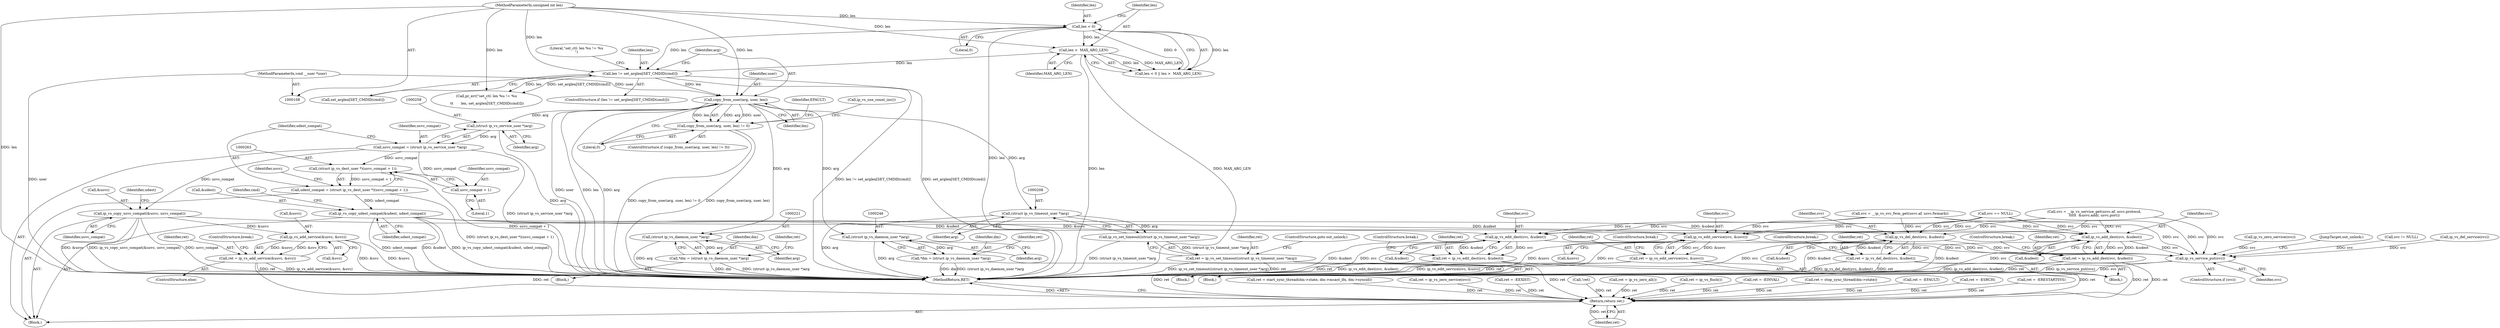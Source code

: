 digraph "0_linux_04bcef2a83f40c6db24222b27a52892cba39dffb_0@API" {
"1000170" [label="(Call,copy_from_user(arg, user, len))"];
"1000111" [label="(MethodParameterIn,void __user *user)"];
"1000151" [label="(Call,len != set_arglen[SET_CMDID(cmd)])"];
"1000141" [label="(Call,len < 0)"];
"1000112" [label="(MethodParameterIn,unsigned int len)"];
"1000144" [label="(Call,len >  MAX_ARG_LEN)"];
"1000169" [label="(Call,copy_from_user(arg, user, len) != 0)"];
"1000207" [label="(Call,(struct ip_vs_timeout_user *)arg)"];
"1000206" [label="(Call,ip_vs_set_timeout((struct ip_vs_timeout_user *)arg))"];
"1000204" [label="(Call,ret = ip_vs_set_timeout((struct ip_vs_timeout_user *)arg))"];
"1000476" [label="(Return,return ret;)"];
"1000220" [label="(Call,(struct ip_vs_daemon_user *)arg)"];
"1000218" [label="(Call,*dm = (struct ip_vs_daemon_user *)arg)"];
"1000245" [label="(Call,(struct ip_vs_daemon_user *)arg)"];
"1000243" [label="(Call,*dm = (struct ip_vs_daemon_user *)arg)"];
"1000257" [label="(Call,(struct ip_vs_service_user *)arg)"];
"1000255" [label="(Call,usvc_compat = (struct ip_vs_service_user *)arg)"];
"1000262" [label="(Call,(struct ip_vs_dest_user *)(usvc_compat + 1))"];
"1000260" [label="(Call,udest_compat = (struct ip_vs_dest_user *)(usvc_compat + 1))"];
"1000271" [label="(Call,ip_vs_copy_udest_compat(&udest, udest_compat))"];
"1000440" [label="(Call,ip_vs_add_dest(svc, &udest))"];
"1000438" [label="(Call,ret = ip_vs_add_dest(svc, &udest))"];
"1000468" [label="(Call,ip_vs_service_put(svc))"];
"1000448" [label="(Call,ip_vs_edit_dest(svc, &udest))"];
"1000446" [label="(Call,ret = ip_vs_edit_dest(svc, &udest))"];
"1000456" [label="(Call,ip_vs_del_dest(svc, &udest))"];
"1000454" [label="(Call,ret = ip_vs_del_dest(svc, &udest))"];
"1000264" [label="(Call,usvc_compat + 1)"];
"1000267" [label="(Call,ip_vs_copy_usvc_compat(&usvc, usvc_compat))"];
"1000407" [label="(Call,ip_vs_add_service(&usvc, &svc))"];
"1000405" [label="(Call,ret = ip_vs_add_service(&usvc, &svc))"];
"1000416" [label="(Call,ip_vs_edit_service(svc, &usvc))"];
"1000414" [label="(Call,ret = ip_vs_edit_service(svc, &usvc))"];
"1000173" [label="(Identifier,len)"];
"1000169" [label="(Call,copy_from_user(arg, user, len) != 0)"];
"1000168" [label="(ControlStructure,if (copy_from_user(arg, user, len) != 0))"];
"1000223" [label="(Call,ret = start_sync_thread(dm->state, dm->mcast_ifn, dm->syncid))"];
"1000159" [label="(Literal,\"set_ctl: len %u != %u\n\")"];
"1000141" [label="(Call,len < 0)"];
"1000143" [label="(Literal,0)"];
"1000440" [label="(Call,ip_vs_add_dest(svc, &udest))"];
"1000432" [label="(Call,ret = ip_vs_zero_service(svc))"];
"1000150" [label="(ControlStructure,if (len != set_arglen[SET_CMDID(cmd)]))"];
"1000140" [label="(Call,len < 0 || len >  MAX_ARG_LEN)"];
"1000220" [label="(Call,(struct ip_vs_daemon_user *)arg)"];
"1000272" [label="(Call,&udest)"];
"1000404" [label="(ControlStructure,else)"];
"1000457" [label="(Identifier,svc)"];
"1000410" [label="(Call,&svc)"];
"1000206" [label="(Call,ip_vs_set_timeout((struct ip_vs_timeout_user *)arg))"];
"1000408" [label="(Call,&usvc)"];
"1000244" [label="(Identifier,dm)"];
"1000417" [label="(Identifier,svc)"];
"1000400" [label="(Call,ret = -EEXIST)"];
"1000407" [label="(Call,ip_vs_add_service(&usvc, &svc))"];
"1000144" [label="(Call,len >  MAX_ARG_LEN)"];
"1000460" [label="(ControlStructure,break;)"];
"1000406" [label="(Identifier,ret)"];
"1000178" [label="(Call,ip_vs_use_count_inc())"];
"1000273" [label="(Identifier,udest)"];
"1000268" [label="(Call,&usvc)"];
"1000207" [label="(Call,(struct ip_vs_timeout_user *)arg)"];
"1000274" [label="(Identifier,udest_compat)"];
"1000456" [label="(Call,ip_vs_del_dest(svc, &udest))"];
"1000427" [label="(Call,!ret)"];
"1000298" [label="(Call,ret = ip_vs_zero_all())"];
"1000210" [label="(ControlStructure,goto out_unlock;)"];
"1000194" [label="(Call,ret = ip_vs_flush())"];
"1000171" [label="(Identifier,arg)"];
"1000462" [label="(Call,ret = -EINVAL)"];
"1000468" [label="(Call,ip_vs_service_put(svc))"];
"1000247" [label="(Identifier,arg)"];
"1000259" [label="(Identifier,arg)"];
"1000271" [label="(Call,ip_vs_copy_udest_compat(&udest, udest_compat))"];
"1000394" [label="(Block,)"];
"1000265" [label="(Identifier,usvc_compat)"];
"1000415" [label="(Identifier,ret)"];
"1000455" [label="(Identifier,ret)"];
"1000416" [label="(Call,ip_vs_edit_service(svc, &usvc))"];
"1000248" [label="(Call,ret = stop_sync_thread(dm->state))"];
"1000241" [label="(Block,)"];
"1000466" [label="(ControlStructure,if (svc))"];
"1000458" [label="(Call,&udest)"];
"1000452" [label="(ControlStructure,break;)"];
"1000344" [label="(Call,svc = __ip_vs_service_get(usvc.af, usvc.protocol,\n\t\t\t\t\t  &usvc.addr, usvc.port))"];
"1000450" [label="(Call,&udest)"];
"1000270" [label="(Identifier,usvc_compat)"];
"1000266" [label="(Literal,1)"];
"1000420" [label="(ControlStructure,break;)"];
"1000261" [label="(Identifier,udest_compat)"];
"1000267" [label="(Call,ip_vs_copy_usvc_compat(&usvc, usvc_compat))"];
"1000145" [label="(Identifier,len)"];
"1000243" [label="(Call,*dm = (struct ip_vs_daemon_user *)arg)"];
"1000269" [label="(Identifier,usvc)"];
"1000151" [label="(Call,len != set_arglen[SET_CMDID(cmd)])"];
"1000478" [label="(MethodReturn,RET)"];
"1000476" [label="(Return,return ret;)"];
"1000262" [label="(Call,(struct ip_vs_dest_user *)(usvc_compat + 1))"];
"1000257" [label="(Call,(struct ip_vs_service_user *)arg)"];
"1000454" [label="(Call,ret = ip_vs_del_dest(svc, &udest))"];
"1000376" [label="(Call,svc == NULL)"];
"1000333" [label="(Call,ret = -EFAULT)"];
"1000434" [label="(Call,ip_vs_zero_service(svc))"];
"1000446" [label="(Call,ret = ip_vs_edit_dest(svc, &udest))"];
"1000412" [label="(ControlStructure,break;)"];
"1000444" [label="(ControlStructure,break;)"];
"1000418" [label="(Call,&usvc)"];
"1000209" [label="(Identifier,arg)"];
"1000177" [label="(Identifier,EFAULT)"];
"1000113" [label="(Block,)"];
"1000477" [label="(Identifier,ret)"];
"1000170" [label="(Call,copy_from_user(arg, user, len))"];
"1000277" [label="(Identifier,cmd)"];
"1000449" [label="(Identifier,svc)"];
"1000264" [label="(Call,usvc_compat + 1)"];
"1000112" [label="(MethodParameterIn,unsigned int len)"];
"1000146" [label="(Identifier,MAX_ARG_LEN)"];
"1000205" [label="(Identifier,ret)"];
"1000204" [label="(Call,ret = ip_vs_set_timeout((struct ip_vs_timeout_user *)arg))"];
"1000361" [label="(Call,svc = __ip_vs_svc_fwm_get(usvc.af, usvc.fwmark))"];
"1000439" [label="(Identifier,ret)"];
"1000249" [label="(Identifier,ret)"];
"1000441" [label="(Identifier,svc)"];
"1000442" [label="(Call,&udest)"];
"1000256" [label="(Identifier,usvc_compat)"];
"1000111" [label="(MethodParameterIn,void __user *user)"];
"1000203" [label="(Block,)"];
"1000172" [label="(Identifier,user)"];
"1000219" [label="(Identifier,dm)"];
"1000470" [label="(JumpTarget,out_unlock:)"];
"1000153" [label="(Call,set_arglen[SET_CMDID(cmd)])"];
"1000152" [label="(Identifier,len)"];
"1000174" [label="(Literal,0)"];
"1000224" [label="(Identifier,ret)"];
"1000255" [label="(Call,usvc_compat = (struct ip_vs_service_user *)arg)"];
"1000447" [label="(Identifier,ret)"];
"1000414" [label="(Call,ret = ip_vs_edit_service(svc, &usvc))"];
"1000405" [label="(Call,ret = ip_vs_add_service(&usvc, &svc))"];
"1000397" [label="(Call,svc != NULL)"];
"1000222" [label="(Identifier,arg)"];
"1000158" [label="(Call,pr_err(\"set_ctl: len %u != %u\n\",\n \t\t       len, set_arglen[SET_CMDID(cmd)]))"];
"1000438" [label="(Call,ret = ip_vs_add_dest(svc, &udest))"];
"1000218" [label="(Call,*dm = (struct ip_vs_daemon_user *)arg)"];
"1000387" [label="(Call,ret = -ESRCH)"];
"1000469" [label="(Identifier,svc)"];
"1000245" [label="(Call,(struct ip_vs_daemon_user *)arg)"];
"1000142" [label="(Identifier,len)"];
"1000260" [label="(Call,udest_compat = (struct ip_vs_dest_user *)(usvc_compat + 1))"];
"1000424" [label="(Call,ip_vs_del_service(svc))"];
"1000216" [label="(Block,)"];
"1000448" [label="(Call,ip_vs_edit_dest(svc, &udest))"];
"1000184" [label="(Call,ret = -ERESTARTSYS)"];
"1000170" -> "1000169"  [label="AST: "];
"1000170" -> "1000173"  [label="CFG: "];
"1000171" -> "1000170"  [label="AST: "];
"1000172" -> "1000170"  [label="AST: "];
"1000173" -> "1000170"  [label="AST: "];
"1000174" -> "1000170"  [label="CFG: "];
"1000170" -> "1000478"  [label="DDG: user"];
"1000170" -> "1000478"  [label="DDG: len"];
"1000170" -> "1000478"  [label="DDG: arg"];
"1000170" -> "1000169"  [label="DDG: arg"];
"1000170" -> "1000169"  [label="DDG: user"];
"1000170" -> "1000169"  [label="DDG: len"];
"1000111" -> "1000170"  [label="DDG: user"];
"1000151" -> "1000170"  [label="DDG: len"];
"1000112" -> "1000170"  [label="DDG: len"];
"1000170" -> "1000207"  [label="DDG: arg"];
"1000170" -> "1000220"  [label="DDG: arg"];
"1000170" -> "1000245"  [label="DDG: arg"];
"1000170" -> "1000257"  [label="DDG: arg"];
"1000111" -> "1000108"  [label="AST: "];
"1000111" -> "1000478"  [label="DDG: user"];
"1000151" -> "1000150"  [label="AST: "];
"1000151" -> "1000153"  [label="CFG: "];
"1000152" -> "1000151"  [label="AST: "];
"1000153" -> "1000151"  [label="AST: "];
"1000159" -> "1000151"  [label="CFG: "];
"1000171" -> "1000151"  [label="CFG: "];
"1000151" -> "1000478"  [label="DDG: len != set_arglen[SET_CMDID(cmd)]"];
"1000151" -> "1000478"  [label="DDG: set_arglen[SET_CMDID(cmd)]"];
"1000141" -> "1000151"  [label="DDG: len"];
"1000144" -> "1000151"  [label="DDG: len"];
"1000112" -> "1000151"  [label="DDG: len"];
"1000151" -> "1000158"  [label="DDG: len"];
"1000151" -> "1000158"  [label="DDG: set_arglen[SET_CMDID(cmd)]"];
"1000141" -> "1000140"  [label="AST: "];
"1000141" -> "1000143"  [label="CFG: "];
"1000142" -> "1000141"  [label="AST: "];
"1000143" -> "1000141"  [label="AST: "];
"1000145" -> "1000141"  [label="CFG: "];
"1000140" -> "1000141"  [label="CFG: "];
"1000141" -> "1000478"  [label="DDG: len"];
"1000141" -> "1000140"  [label="DDG: len"];
"1000141" -> "1000140"  [label="DDG: 0"];
"1000112" -> "1000141"  [label="DDG: len"];
"1000141" -> "1000144"  [label="DDG: len"];
"1000112" -> "1000108"  [label="AST: "];
"1000112" -> "1000478"  [label="DDG: len"];
"1000112" -> "1000144"  [label="DDG: len"];
"1000112" -> "1000158"  [label="DDG: len"];
"1000144" -> "1000140"  [label="AST: "];
"1000144" -> "1000146"  [label="CFG: "];
"1000145" -> "1000144"  [label="AST: "];
"1000146" -> "1000144"  [label="AST: "];
"1000140" -> "1000144"  [label="CFG: "];
"1000144" -> "1000478"  [label="DDG: len"];
"1000144" -> "1000478"  [label="DDG: MAX_ARG_LEN"];
"1000144" -> "1000140"  [label="DDG: len"];
"1000144" -> "1000140"  [label="DDG: MAX_ARG_LEN"];
"1000169" -> "1000168"  [label="AST: "];
"1000169" -> "1000174"  [label="CFG: "];
"1000174" -> "1000169"  [label="AST: "];
"1000177" -> "1000169"  [label="CFG: "];
"1000178" -> "1000169"  [label="CFG: "];
"1000169" -> "1000478"  [label="DDG: copy_from_user(arg, user, len) != 0"];
"1000169" -> "1000478"  [label="DDG: copy_from_user(arg, user, len)"];
"1000207" -> "1000206"  [label="AST: "];
"1000207" -> "1000209"  [label="CFG: "];
"1000208" -> "1000207"  [label="AST: "];
"1000209" -> "1000207"  [label="AST: "];
"1000206" -> "1000207"  [label="CFG: "];
"1000207" -> "1000478"  [label="DDG: arg"];
"1000207" -> "1000206"  [label="DDG: arg"];
"1000206" -> "1000204"  [label="AST: "];
"1000204" -> "1000206"  [label="CFG: "];
"1000206" -> "1000478"  [label="DDG: (struct ip_vs_timeout_user *)arg"];
"1000206" -> "1000204"  [label="DDG: (struct ip_vs_timeout_user *)arg"];
"1000204" -> "1000203"  [label="AST: "];
"1000205" -> "1000204"  [label="AST: "];
"1000210" -> "1000204"  [label="CFG: "];
"1000204" -> "1000478"  [label="DDG: ip_vs_set_timeout((struct ip_vs_timeout_user *)arg)"];
"1000204" -> "1000478"  [label="DDG: ret"];
"1000204" -> "1000476"  [label="DDG: ret"];
"1000476" -> "1000113"  [label="AST: "];
"1000476" -> "1000477"  [label="CFG: "];
"1000477" -> "1000476"  [label="AST: "];
"1000478" -> "1000476"  [label="CFG: "];
"1000476" -> "1000478"  [label="DDG: <RET>"];
"1000477" -> "1000476"  [label="DDG: ret"];
"1000333" -> "1000476"  [label="DDG: ret"];
"1000184" -> "1000476"  [label="DDG: ret"];
"1000462" -> "1000476"  [label="DDG: ret"];
"1000194" -> "1000476"  [label="DDG: ret"];
"1000387" -> "1000476"  [label="DDG: ret"];
"1000446" -> "1000476"  [label="DDG: ret"];
"1000432" -> "1000476"  [label="DDG: ret"];
"1000414" -> "1000476"  [label="DDG: ret"];
"1000405" -> "1000476"  [label="DDG: ret"];
"1000248" -> "1000476"  [label="DDG: ret"];
"1000223" -> "1000476"  [label="DDG: ret"];
"1000454" -> "1000476"  [label="DDG: ret"];
"1000427" -> "1000476"  [label="DDG: ret"];
"1000298" -> "1000476"  [label="DDG: ret"];
"1000400" -> "1000476"  [label="DDG: ret"];
"1000438" -> "1000476"  [label="DDG: ret"];
"1000220" -> "1000218"  [label="AST: "];
"1000220" -> "1000222"  [label="CFG: "];
"1000221" -> "1000220"  [label="AST: "];
"1000222" -> "1000220"  [label="AST: "];
"1000218" -> "1000220"  [label="CFG: "];
"1000220" -> "1000478"  [label="DDG: arg"];
"1000220" -> "1000218"  [label="DDG: arg"];
"1000218" -> "1000216"  [label="AST: "];
"1000219" -> "1000218"  [label="AST: "];
"1000224" -> "1000218"  [label="CFG: "];
"1000218" -> "1000478"  [label="DDG: dm"];
"1000218" -> "1000478"  [label="DDG: (struct ip_vs_daemon_user *)arg"];
"1000245" -> "1000243"  [label="AST: "];
"1000245" -> "1000247"  [label="CFG: "];
"1000246" -> "1000245"  [label="AST: "];
"1000247" -> "1000245"  [label="AST: "];
"1000243" -> "1000245"  [label="CFG: "];
"1000245" -> "1000478"  [label="DDG: arg"];
"1000245" -> "1000243"  [label="DDG: arg"];
"1000243" -> "1000241"  [label="AST: "];
"1000244" -> "1000243"  [label="AST: "];
"1000249" -> "1000243"  [label="CFG: "];
"1000243" -> "1000478"  [label="DDG: dm"];
"1000243" -> "1000478"  [label="DDG: (struct ip_vs_daemon_user *)arg"];
"1000257" -> "1000255"  [label="AST: "];
"1000257" -> "1000259"  [label="CFG: "];
"1000258" -> "1000257"  [label="AST: "];
"1000259" -> "1000257"  [label="AST: "];
"1000255" -> "1000257"  [label="CFG: "];
"1000257" -> "1000478"  [label="DDG: arg"];
"1000257" -> "1000255"  [label="DDG: arg"];
"1000255" -> "1000113"  [label="AST: "];
"1000256" -> "1000255"  [label="AST: "];
"1000261" -> "1000255"  [label="CFG: "];
"1000255" -> "1000478"  [label="DDG: (struct ip_vs_service_user *)arg"];
"1000255" -> "1000262"  [label="DDG: usvc_compat"];
"1000255" -> "1000264"  [label="DDG: usvc_compat"];
"1000255" -> "1000267"  [label="DDG: usvc_compat"];
"1000262" -> "1000260"  [label="AST: "];
"1000262" -> "1000264"  [label="CFG: "];
"1000263" -> "1000262"  [label="AST: "];
"1000264" -> "1000262"  [label="AST: "];
"1000260" -> "1000262"  [label="CFG: "];
"1000262" -> "1000478"  [label="DDG: usvc_compat + 1"];
"1000262" -> "1000260"  [label="DDG: usvc_compat + 1"];
"1000260" -> "1000113"  [label="AST: "];
"1000261" -> "1000260"  [label="AST: "];
"1000269" -> "1000260"  [label="CFG: "];
"1000260" -> "1000478"  [label="DDG: (struct ip_vs_dest_user *)(usvc_compat + 1)"];
"1000260" -> "1000271"  [label="DDG: udest_compat"];
"1000271" -> "1000113"  [label="AST: "];
"1000271" -> "1000274"  [label="CFG: "];
"1000272" -> "1000271"  [label="AST: "];
"1000274" -> "1000271"  [label="AST: "];
"1000277" -> "1000271"  [label="CFG: "];
"1000271" -> "1000478"  [label="DDG: udest_compat"];
"1000271" -> "1000478"  [label="DDG: &udest"];
"1000271" -> "1000478"  [label="DDG: ip_vs_copy_udest_compat(&udest, udest_compat)"];
"1000271" -> "1000440"  [label="DDG: &udest"];
"1000271" -> "1000448"  [label="DDG: &udest"];
"1000271" -> "1000456"  [label="DDG: &udest"];
"1000440" -> "1000438"  [label="AST: "];
"1000440" -> "1000442"  [label="CFG: "];
"1000441" -> "1000440"  [label="AST: "];
"1000442" -> "1000440"  [label="AST: "];
"1000438" -> "1000440"  [label="CFG: "];
"1000440" -> "1000478"  [label="DDG: &udest"];
"1000440" -> "1000478"  [label="DDG: svc"];
"1000440" -> "1000438"  [label="DDG: svc"];
"1000440" -> "1000438"  [label="DDG: &udest"];
"1000376" -> "1000440"  [label="DDG: svc"];
"1000361" -> "1000440"  [label="DDG: svc"];
"1000344" -> "1000440"  [label="DDG: svc"];
"1000440" -> "1000468"  [label="DDG: svc"];
"1000438" -> "1000394"  [label="AST: "];
"1000439" -> "1000438"  [label="AST: "];
"1000444" -> "1000438"  [label="CFG: "];
"1000438" -> "1000478"  [label="DDG: ip_vs_add_dest(svc, &udest)"];
"1000438" -> "1000478"  [label="DDG: ret"];
"1000468" -> "1000466"  [label="AST: "];
"1000468" -> "1000469"  [label="CFG: "];
"1000469" -> "1000468"  [label="AST: "];
"1000470" -> "1000468"  [label="CFG: "];
"1000468" -> "1000478"  [label="DDG: ip_vs_service_put(svc)"];
"1000468" -> "1000478"  [label="DDG: svc"];
"1000376" -> "1000468"  [label="DDG: svc"];
"1000434" -> "1000468"  [label="DDG: svc"];
"1000416" -> "1000468"  [label="DDG: svc"];
"1000361" -> "1000468"  [label="DDG: svc"];
"1000344" -> "1000468"  [label="DDG: svc"];
"1000456" -> "1000468"  [label="DDG: svc"];
"1000397" -> "1000468"  [label="DDG: svc"];
"1000448" -> "1000468"  [label="DDG: svc"];
"1000424" -> "1000468"  [label="DDG: svc"];
"1000448" -> "1000446"  [label="AST: "];
"1000448" -> "1000450"  [label="CFG: "];
"1000449" -> "1000448"  [label="AST: "];
"1000450" -> "1000448"  [label="AST: "];
"1000446" -> "1000448"  [label="CFG: "];
"1000448" -> "1000478"  [label="DDG: &udest"];
"1000448" -> "1000478"  [label="DDG: svc"];
"1000448" -> "1000446"  [label="DDG: svc"];
"1000448" -> "1000446"  [label="DDG: &udest"];
"1000376" -> "1000448"  [label="DDG: svc"];
"1000361" -> "1000448"  [label="DDG: svc"];
"1000344" -> "1000448"  [label="DDG: svc"];
"1000446" -> "1000394"  [label="AST: "];
"1000447" -> "1000446"  [label="AST: "];
"1000452" -> "1000446"  [label="CFG: "];
"1000446" -> "1000478"  [label="DDG: ret"];
"1000446" -> "1000478"  [label="DDG: ip_vs_edit_dest(svc, &udest)"];
"1000456" -> "1000454"  [label="AST: "];
"1000456" -> "1000458"  [label="CFG: "];
"1000457" -> "1000456"  [label="AST: "];
"1000458" -> "1000456"  [label="AST: "];
"1000454" -> "1000456"  [label="CFG: "];
"1000456" -> "1000478"  [label="DDG: svc"];
"1000456" -> "1000478"  [label="DDG: &udest"];
"1000456" -> "1000454"  [label="DDG: svc"];
"1000456" -> "1000454"  [label="DDG: &udest"];
"1000376" -> "1000456"  [label="DDG: svc"];
"1000361" -> "1000456"  [label="DDG: svc"];
"1000344" -> "1000456"  [label="DDG: svc"];
"1000454" -> "1000394"  [label="AST: "];
"1000455" -> "1000454"  [label="AST: "];
"1000460" -> "1000454"  [label="CFG: "];
"1000454" -> "1000478"  [label="DDG: ret"];
"1000454" -> "1000478"  [label="DDG: ip_vs_del_dest(svc, &udest)"];
"1000264" -> "1000266"  [label="CFG: "];
"1000265" -> "1000264"  [label="AST: "];
"1000266" -> "1000264"  [label="AST: "];
"1000267" -> "1000113"  [label="AST: "];
"1000267" -> "1000270"  [label="CFG: "];
"1000268" -> "1000267"  [label="AST: "];
"1000270" -> "1000267"  [label="AST: "];
"1000273" -> "1000267"  [label="CFG: "];
"1000267" -> "1000478"  [label="DDG: &usvc"];
"1000267" -> "1000478"  [label="DDG: ip_vs_copy_usvc_compat(&usvc, usvc_compat)"];
"1000267" -> "1000478"  [label="DDG: usvc_compat"];
"1000267" -> "1000407"  [label="DDG: &usvc"];
"1000267" -> "1000416"  [label="DDG: &usvc"];
"1000407" -> "1000405"  [label="AST: "];
"1000407" -> "1000410"  [label="CFG: "];
"1000408" -> "1000407"  [label="AST: "];
"1000410" -> "1000407"  [label="AST: "];
"1000405" -> "1000407"  [label="CFG: "];
"1000407" -> "1000478"  [label="DDG: &usvc"];
"1000407" -> "1000478"  [label="DDG: &svc"];
"1000407" -> "1000405"  [label="DDG: &usvc"];
"1000407" -> "1000405"  [label="DDG: &svc"];
"1000405" -> "1000404"  [label="AST: "];
"1000406" -> "1000405"  [label="AST: "];
"1000412" -> "1000405"  [label="CFG: "];
"1000405" -> "1000478"  [label="DDG: ip_vs_add_service(&usvc, &svc)"];
"1000405" -> "1000478"  [label="DDG: ret"];
"1000416" -> "1000414"  [label="AST: "];
"1000416" -> "1000418"  [label="CFG: "];
"1000417" -> "1000416"  [label="AST: "];
"1000418" -> "1000416"  [label="AST: "];
"1000414" -> "1000416"  [label="CFG: "];
"1000416" -> "1000478"  [label="DDG: &usvc"];
"1000416" -> "1000478"  [label="DDG: svc"];
"1000416" -> "1000414"  [label="DDG: svc"];
"1000416" -> "1000414"  [label="DDG: &usvc"];
"1000376" -> "1000416"  [label="DDG: svc"];
"1000361" -> "1000416"  [label="DDG: svc"];
"1000344" -> "1000416"  [label="DDG: svc"];
"1000414" -> "1000394"  [label="AST: "];
"1000415" -> "1000414"  [label="AST: "];
"1000420" -> "1000414"  [label="CFG: "];
"1000414" -> "1000478"  [label="DDG: ip_vs_edit_service(svc, &usvc)"];
"1000414" -> "1000478"  [label="DDG: ret"];
}

